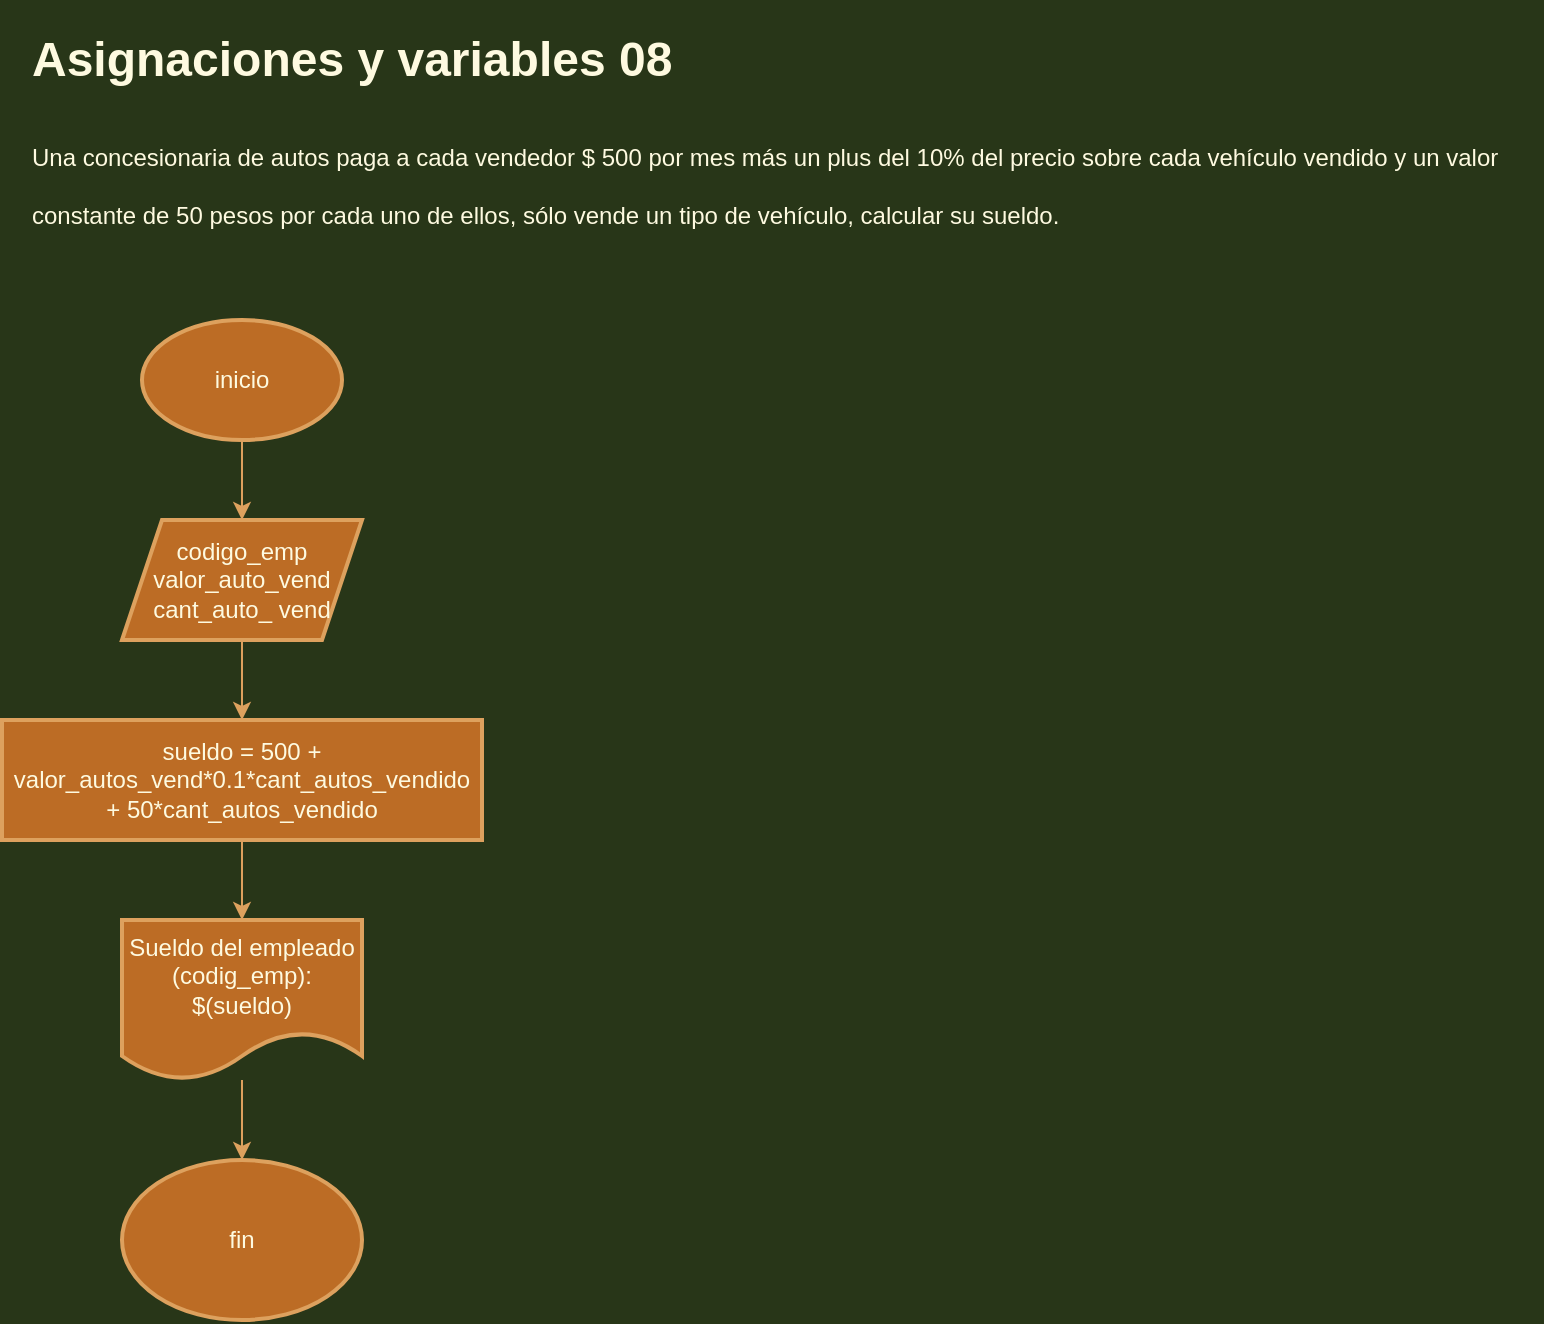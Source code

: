 <mxfile version="13.6.4" type="device"><diagram id="C5RBs43oDa-KdzZeNtuy" name="Page-1"><mxGraphModel dx="1422" dy="702" grid="1" gridSize="10" guides="1" tooltips="1" connect="1" arrows="1" fold="1" page="1" pageScale="1" pageWidth="827" pageHeight="1169" background="#283618" math="0" shadow="0"><root><mxCell id="WIyWlLk6GJQsqaUBKTNV-0"/><mxCell id="WIyWlLk6GJQsqaUBKTNV-1" parent="WIyWlLk6GJQsqaUBKTNV-0"/><mxCell id="4hv165F6488L52OjLHBq-3" value="" style="edgeStyle=orthogonalEdgeStyle;rounded=0;orthogonalLoop=1;jettySize=auto;html=1;labelBackgroundColor=#283618;strokeColor=#DDA15E;fontColor=#FEFAE0;" edge="1" parent="WIyWlLk6GJQsqaUBKTNV-1" source="4hv165F6488L52OjLHBq-0" target="4hv165F6488L52OjLHBq-2"><mxGeometry relative="1" as="geometry"/></mxCell><mxCell id="4hv165F6488L52OjLHBq-0" value="inicio" style="strokeWidth=2;html=1;shape=mxgraph.flowchart.start_1;whiteSpace=wrap;fillColor=#BC6C25;strokeColor=#DDA15E;fontColor=#FEFAE0;" vertex="1" parent="WIyWlLk6GJQsqaUBKTNV-1"><mxGeometry x="100" y="190" width="100" height="60" as="geometry"/></mxCell><mxCell id="4hv165F6488L52OjLHBq-1" value="&lt;h1&gt;&lt;span&gt;Asignaciones y variables 08&lt;/span&gt;&lt;/h1&gt;&lt;h1&gt;&lt;span style=&quot;font-size: 12px ; font-weight: 400&quot;&gt;Una concesionaria de autos paga a cada vendedor $ 500 por mes más un plus del 10% del precio sobre cada vehículo vendido y un valor constante de 50 pesos por cada uno de ellos, sólo vende un tipo de vehículo, calcular su sueldo.&lt;/span&gt;&lt;br&gt;&lt;/h1&gt;" style="text;html=1;strokeColor=none;fillColor=none;spacing=5;spacingTop=-20;whiteSpace=wrap;overflow=hidden;rounded=0;fontColor=#FEFAE0;" vertex="1" parent="WIyWlLk6GJQsqaUBKTNV-1"><mxGeometry x="40" y="40" width="760" height="120" as="geometry"/></mxCell><mxCell id="4hv165F6488L52OjLHBq-7" value="" style="edgeStyle=orthogonalEdgeStyle;rounded=0;orthogonalLoop=1;jettySize=auto;html=1;labelBackgroundColor=#283618;strokeColor=#DDA15E;fontColor=#FEFAE0;" edge="1" parent="WIyWlLk6GJQsqaUBKTNV-1" source="4hv165F6488L52OjLHBq-2" target="4hv165F6488L52OjLHBq-6"><mxGeometry relative="1" as="geometry"/></mxCell><mxCell id="4hv165F6488L52OjLHBq-2" value="codigo_emp&lt;br&gt;valor_auto_vend&lt;br&gt;cant_auto_ vend" style="shape=parallelogram;perimeter=parallelogramPerimeter;whiteSpace=wrap;html=1;fixedSize=1;strokeWidth=2;fillColor=#BC6C25;strokeColor=#DDA15E;fontColor=#FEFAE0;" vertex="1" parent="WIyWlLk6GJQsqaUBKTNV-1"><mxGeometry x="90" y="290" width="120" height="60" as="geometry"/></mxCell><mxCell id="4hv165F6488L52OjLHBq-9" value="" style="edgeStyle=orthogonalEdgeStyle;rounded=0;orthogonalLoop=1;jettySize=auto;html=1;labelBackgroundColor=#283618;strokeColor=#DDA15E;fontColor=#FEFAE0;" edge="1" parent="WIyWlLk6GJQsqaUBKTNV-1" source="4hv165F6488L52OjLHBq-6" target="4hv165F6488L52OjLHBq-8"><mxGeometry relative="1" as="geometry"/></mxCell><mxCell id="4hv165F6488L52OjLHBq-6" value="sueldo = 500 + valor_autos_vend*0.1*cant_autos_vendido + 50*cant_autos_vendido" style="whiteSpace=wrap;html=1;strokeWidth=2;fillColor=#BC6C25;strokeColor=#DDA15E;fontColor=#FEFAE0;" vertex="1" parent="WIyWlLk6GJQsqaUBKTNV-1"><mxGeometry x="30" y="390" width="240" height="60" as="geometry"/></mxCell><mxCell id="4hv165F6488L52OjLHBq-11" value="" style="edgeStyle=orthogonalEdgeStyle;rounded=0;orthogonalLoop=1;jettySize=auto;html=1;labelBackgroundColor=#283618;strokeColor=#DDA15E;fontColor=#FEFAE0;" edge="1" parent="WIyWlLk6GJQsqaUBKTNV-1" source="4hv165F6488L52OjLHBq-8" target="4hv165F6488L52OjLHBq-10"><mxGeometry relative="1" as="geometry"/></mxCell><mxCell id="4hv165F6488L52OjLHBq-8" value="Sueldo del empleado (codig_emp): $(sueldo)" style="shape=document;whiteSpace=wrap;html=1;boundedLbl=1;strokeWidth=2;fillColor=#BC6C25;strokeColor=#DDA15E;fontColor=#FEFAE0;" vertex="1" parent="WIyWlLk6GJQsqaUBKTNV-1"><mxGeometry x="90" y="490" width="120" height="80" as="geometry"/></mxCell><mxCell id="4hv165F6488L52OjLHBq-10" value="fin" style="ellipse;whiteSpace=wrap;html=1;strokeWidth=2;fillColor=#BC6C25;strokeColor=#DDA15E;fontColor=#FEFAE0;" vertex="1" parent="WIyWlLk6GJQsqaUBKTNV-1"><mxGeometry x="90" y="610" width="120" height="80" as="geometry"/></mxCell></root></mxGraphModel></diagram></mxfile>